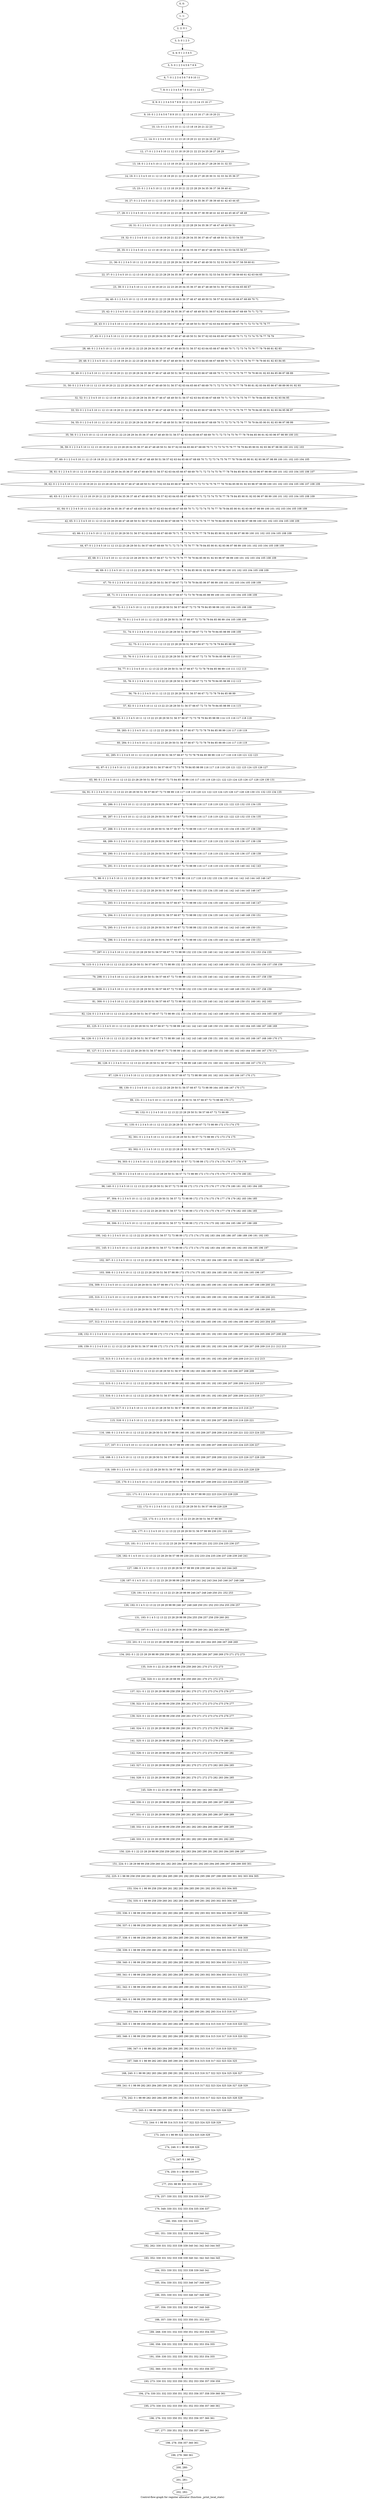 digraph G {
graph [label="Control-flow-graph for register allocator (function _print_local_stats)"]
0[label="0, 0: "];
1[label="1, 1: "];
2[label="2, 2: 0 1 "];
3[label="3, 3: 0 1 2 3 "];
4[label="4, 4: 0 1 2 3 4 5 "];
5[label="5, 5: 0 1 2 3 4 5 6 7 8 9 "];
6[label="6, 7: 0 1 2 3 4 5 6 7 8 9 10 11 "];
7[label="7, 8: 0 1 2 3 4 5 6 7 8 9 10 11 12 13 "];
8[label="8, 9: 0 1 2 3 4 5 6 7 8 9 10 11 12 13 14 15 16 17 "];
9[label="9, 10: 0 1 2 3 4 5 6 7 8 9 10 11 12 13 14 15 16 17 18 19 20 21 "];
10[label="10, 13: 0 1 2 3 4 5 10 11 12 13 18 19 20 21 22 23 "];
11[label="11, 14: 0 1 2 3 4 5 10 11 12 13 18 19 20 21 22 23 24 25 26 27 "];
12[label="12, 17: 0 1 2 3 4 5 10 11 12 13 18 19 20 21 22 23 24 25 26 27 28 29 "];
13[label="13, 18: 0 1 2 3 4 5 10 11 12 13 18 19 20 21 22 23 24 25 26 27 28 29 30 31 32 33 "];
14[label="14, 19: 0 1 2 3 4 5 10 11 12 13 18 19 20 21 22 23 24 25 26 27 28 29 30 31 32 33 34 35 36 37 "];
15[label="15, 23: 0 1 2 3 4 5 10 11 12 13 18 19 20 21 22 23 28 29 34 35 36 37 38 39 40 41 "];
16[label="16, 27: 0 1 2 3 4 5 10 11 12 13 18 19 20 21 22 23 28 29 34 35 36 37 38 39 40 41 42 43 44 45 "];
17[label="17, 28: 0 1 2 3 4 5 10 11 12 13 18 19 20 21 22 23 28 29 34 35 36 37 38 39 40 41 42 43 44 45 46 47 48 49 "];
18[label="18, 31: 0 1 2 3 4 5 10 11 12 13 18 19 20 21 22 23 28 29 34 35 36 37 46 47 48 49 50 51 "];
19[label="19, 32: 0 1 2 3 4 5 10 11 12 13 18 19 20 21 22 23 28 29 34 35 36 37 46 47 48 49 50 51 52 53 54 55 "];
20[label="20, 35: 0 1 2 3 4 5 10 11 12 13 18 19 20 21 22 23 28 29 34 35 36 37 46 47 48 49 50 51 52 53 54 55 56 57 "];
21[label="21, 36: 0 1 2 3 4 5 10 11 12 13 18 19 20 21 22 23 28 29 34 35 36 37 46 47 48 49 50 51 52 53 54 55 56 57 58 59 60 61 "];
22[label="22, 37: 0 1 2 3 4 5 10 11 12 13 18 19 20 21 22 23 28 29 34 35 36 37 46 47 48 49 50 51 52 53 54 55 56 57 58 59 60 61 62 63 64 65 "];
23[label="23, 39: 0 1 2 3 4 5 10 11 12 13 18 19 20 21 22 23 28 29 34 35 36 37 46 47 48 49 50 51 56 57 62 63 64 65 66 67 "];
24[label="24, 40: 0 1 2 3 4 5 10 11 12 13 18 19 20 21 22 23 28 29 34 35 36 37 46 47 48 49 50 51 56 57 62 63 64 65 66 67 68 69 70 71 "];
25[label="25, 42: 0 1 2 3 4 5 10 11 12 13 18 19 20 21 22 23 28 29 34 35 36 37 46 47 48 49 50 51 56 57 62 63 64 65 66 67 68 69 70 71 72 73 "];
26[label="26, 43: 0 1 2 3 4 5 10 11 12 13 18 19 20 21 22 23 28 29 34 35 36 37 46 47 48 49 50 51 56 57 62 63 64 65 66 67 68 69 70 71 72 73 74 75 76 77 "];
27[label="27, 45: 0 1 2 3 4 5 10 11 12 13 18 19 20 21 22 23 28 29 34 35 36 37 46 47 48 49 50 51 56 57 62 63 64 65 66 67 68 69 70 71 72 73 74 75 76 77 78 79 "];
28[label="28, 46: 0 1 2 3 4 5 10 11 12 13 18 19 20 21 22 23 28 29 34 35 36 37 46 47 48 49 50 51 56 57 62 63 64 65 66 67 68 69 70 71 72 73 74 75 76 77 78 79 80 81 82 83 "];
29[label="29, 48: 0 1 2 3 4 5 10 11 12 13 18 19 20 21 22 23 28 29 34 35 36 37 46 47 48 49 50 51 56 57 62 63 64 65 66 67 68 69 70 71 72 73 74 75 76 77 78 79 80 81 82 83 84 85 "];
30[label="30, 49: 0 1 2 3 4 5 10 11 12 13 18 19 20 21 22 23 28 29 34 35 36 37 46 47 48 49 50 51 56 57 62 63 64 65 66 67 68 69 70 71 72 73 74 75 76 77 78 79 80 81 82 83 84 85 86 87 88 89 "];
31[label="31, 50: 0 1 2 3 4 5 10 11 12 13 18 19 20 21 22 23 28 29 34 35 36 37 46 47 48 49 50 51 56 57 62 63 64 65 66 67 68 69 70 71 72 73 74 75 76 77 78 79 80 81 82 83 84 85 86 87 88 89 90 91 92 93 "];
32[label="32, 52: 0 1 2 3 4 5 10 11 12 13 18 19 20 21 22 23 28 29 34 35 36 37 46 47 48 49 50 51 56 57 62 63 64 65 66 67 68 69 70 71 72 73 74 75 76 77 78 79 84 85 90 91 92 93 94 95 "];
33[label="33, 53: 0 1 2 3 4 5 10 11 12 13 18 19 20 21 22 23 28 29 34 35 36 37 46 47 48 49 50 51 56 57 62 63 64 65 66 67 68 69 70 71 72 73 74 75 76 77 78 79 84 85 90 91 92 93 94 95 96 97 "];
34[label="34, 55: 0 1 2 3 4 5 10 11 12 13 18 19 20 21 22 23 28 29 34 35 36 37 46 47 48 49 50 51 56 57 62 63 64 65 66 67 68 69 70 71 72 73 74 75 76 77 78 79 84 85 90 91 92 93 96 97 98 99 "];
35[label="35, 56: 0 1 2 3 4 5 10 11 12 13 18 19 20 21 22 23 28 29 34 35 36 37 46 47 48 49 50 51 56 57 62 63 64 65 66 67 68 69 70 71 72 73 74 75 76 77 78 79 84 85 90 91 92 93 96 97 98 99 100 101 "];
36[label="36, 59: 0 1 2 3 4 5 10 11 12 13 18 19 20 21 22 23 28 29 34 35 36 37 46 47 48 49 50 51 56 57 62 63 64 65 66 67 68 69 70 71 72 73 74 75 76 77 78 79 84 85 90 91 92 93 96 97 98 99 100 101 102 103 "];
37[label="37, 60: 0 1 2 3 4 5 10 11 12 13 18 19 20 21 22 23 28 29 34 35 36 37 46 47 48 49 50 51 56 57 62 63 64 65 66 67 68 69 70 71 72 73 74 75 76 77 78 79 84 85 90 91 92 93 96 97 98 99 100 101 102 103 104 105 "];
38[label="38, 61: 0 1 2 3 4 5 10 11 12 13 18 19 20 21 22 23 28 29 34 35 36 37 46 47 48 49 50 51 56 57 62 63 64 65 66 67 68 69 70 71 72 73 74 75 76 77 78 79 84 85 90 91 92 93 96 97 98 99 100 101 102 103 104 105 106 107 "];
39[label="39, 62: 0 1 2 3 4 5 10 11 12 13 18 19 20 21 22 23 28 29 34 35 36 37 46 47 48 49 50 51 56 57 62 63 64 65 66 67 68 69 70 71 72 73 74 75 76 77 78 79 84 85 90 91 92 93 96 97 98 99 100 101 102 103 104 105 106 107 108 109 "];
40[label="40, 63: 0 1 2 3 4 5 10 11 12 13 18 19 20 21 22 23 28 29 34 35 36 37 46 47 48 49 50 51 56 57 62 63 64 65 66 67 68 69 70 71 72 73 74 75 76 77 78 79 84 85 90 91 92 93 96 97 98 99 100 101 102 103 104 105 108 109 "];
41[label="41, 64: 0 1 2 3 4 5 10 11 12 13 22 23 28 29 34 35 36 37 46 47 48 49 50 51 56 57 62 63 64 65 66 67 68 69 70 71 72 73 74 75 76 77 78 79 84 85 90 91 92 93 96 97 98 99 100 101 102 103 104 105 108 109 "];
42[label="42, 65: 0 1 2 3 4 5 10 11 12 13 22 23 28 29 46 47 48 49 50 51 56 57 62 63 64 65 66 67 68 69 70 71 72 73 74 75 76 77 78 79 84 85 90 91 92 93 96 97 98 99 100 101 102 103 104 105 108 109 "];
43[label="43, 66: 0 1 2 3 4 5 10 11 12 13 22 23 28 29 50 51 56 57 62 63 64 65 66 67 68 69 70 71 72 73 74 75 76 77 78 79 84 85 90 91 92 93 96 97 98 99 100 101 102 103 104 105 108 109 "];
44[label="44, 67: 0 1 2 3 4 5 10 11 12 13 22 23 28 29 50 51 56 57 66 67 68 69 70 71 72 73 74 75 76 77 78 79 84 85 90 91 92 93 96 97 98 99 100 101 102 103 104 105 108 109 "];
45[label="45, 68: 0 1 2 3 4 5 10 11 12 13 22 23 28 29 50 51 56 57 66 67 72 73 74 75 76 77 78 79 84 85 90 91 92 93 96 97 98 99 100 101 102 103 104 105 108 109 "];
46[label="46, 69: 0 1 2 3 4 5 10 11 12 13 22 23 28 29 50 51 56 57 66 67 72 73 78 79 84 85 90 91 92 93 96 97 98 99 100 101 102 103 104 105 108 109 "];
47[label="47, 70: 0 1 2 3 4 5 10 11 12 13 22 23 28 29 50 51 56 57 66 67 72 73 78 79 84 85 96 97 98 99 100 101 102 103 104 105 108 109 "];
48[label="48, 71: 0 1 2 3 4 5 10 11 12 13 22 23 28 29 50 51 56 57 66 67 72 73 78 79 84 85 98 99 100 101 102 103 104 105 108 109 "];
49[label="49, 72: 0 1 2 3 4 5 10 11 12 13 22 23 28 29 50 51 56 57 66 67 72 73 78 79 84 85 98 99 102 103 104 105 108 109 "];
50[label="50, 73: 0 1 2 3 4 5 10 11 12 13 22 23 28 29 50 51 56 57 66 67 72 73 78 79 84 85 98 99 104 105 108 109 "];
51[label="51, 74: 0 1 2 3 4 5 10 11 12 13 22 23 28 29 50 51 56 57 66 67 72 73 78 79 84 85 98 99 108 109 "];
52[label="52, 75: 0 1 2 3 4 5 10 11 12 13 22 23 28 29 50 51 56 57 66 67 72 73 78 79 84 85 98 99 "];
53[label="53, 76: 0 1 2 3 4 5 10 11 12 13 22 23 28 29 50 51 56 57 66 67 72 73 78 79 84 85 98 99 110 111 "];
54[label="54, 77: 0 1 2 3 4 5 10 11 12 13 22 23 28 29 50 51 56 57 66 67 72 73 78 79 84 85 98 99 110 111 112 113 "];
55[label="55, 78: 0 1 2 3 4 5 10 11 12 13 22 23 28 29 50 51 56 57 66 67 72 73 78 79 84 85 98 99 112 113 "];
56[label="56, 79: 0 1 2 3 4 5 10 11 12 13 22 23 28 29 50 51 56 57 66 67 72 73 78 79 84 85 98 99 "];
57[label="57, 82: 0 1 2 3 4 5 10 11 12 13 22 23 28 29 50 51 56 57 66 67 72 73 78 79 84 85 98 99 114 115 "];
58[label="58, 83: 0 1 2 3 4 5 10 11 12 13 22 23 28 29 50 51 56 57 66 67 72 73 78 79 84 85 98 99 114 115 116 117 118 119 "];
59[label="59, 283: 0 1 2 3 4 5 10 11 12 13 22 23 28 29 50 51 56 57 66 67 72 73 78 79 84 85 98 99 116 117 118 119 "];
60[label="60, 284: 0 1 2 3 4 5 10 11 12 13 22 23 28 29 50 51 56 57 66 67 72 73 78 79 84 85 98 99 116 117 118 119 "];
61[label="61, 285: 0 1 2 3 4 5 10 11 12 13 22 23 28 29 50 51 56 57 66 67 72 73 78 79 84 85 98 99 116 117 118 119 120 121 122 123 "];
62[label="62, 87: 0 1 2 3 4 5 10 11 12 13 22 23 28 29 50 51 56 57 66 67 72 73 78 79 84 85 98 99 116 117 118 119 120 121 122 123 124 125 126 127 "];
63[label="63, 90: 0 1 2 3 4 5 10 11 12 13 22 23 28 29 50 51 56 57 66 67 72 73 84 85 98 99 116 117 118 119 120 121 122 123 124 125 126 127 128 129 130 131 "];
64[label="64, 91: 0 1 2 3 4 5 10 11 12 13 22 23 28 29 50 51 56 57 66 67 72 73 98 99 116 117 118 119 120 121 122 123 124 125 126 127 128 129 130 131 132 133 134 135 "];
65[label="65, 286: 0 1 2 3 4 5 10 11 12 13 22 23 28 29 50 51 56 57 66 67 72 73 98 99 116 117 118 119 120 121 122 123 132 133 134 135 "];
66[label="66, 287: 0 1 2 3 4 5 10 11 12 13 22 23 28 29 50 51 56 57 66 67 72 73 98 99 116 117 118 119 120 121 122 123 132 133 134 135 "];
67[label="67, 288: 0 1 2 3 4 5 10 11 12 13 22 23 28 29 50 51 56 57 66 67 72 73 98 99 116 117 118 119 132 133 134 135 136 137 138 139 "];
68[label="68, 289: 0 1 2 3 4 5 10 11 12 13 22 23 28 29 50 51 56 57 66 67 72 73 98 99 116 117 118 119 132 133 134 135 136 137 138 139 "];
69[label="69, 290: 0 1 2 3 4 5 10 11 12 13 22 23 28 29 50 51 56 57 66 67 72 73 98 99 116 117 118 119 132 133 134 135 136 137 138 139 "];
70[label="70, 291: 0 1 2 3 4 5 10 11 12 13 22 23 28 29 50 51 56 57 66 67 72 73 98 99 116 117 118 119 132 133 134 135 140 141 142 143 "];
71[label="71, 98: 0 1 2 3 4 5 10 11 12 13 22 23 28 29 50 51 56 57 66 67 72 73 98 99 116 117 118 119 132 133 134 135 140 141 142 143 144 145 146 147 "];
72[label="72, 292: 0 1 2 3 4 5 10 11 12 13 22 23 28 29 50 51 56 57 66 67 72 73 98 99 132 133 134 135 140 141 142 143 144 145 146 147 "];
73[label="73, 293: 0 1 2 3 4 5 10 11 12 13 22 23 28 29 50 51 56 57 66 67 72 73 98 99 132 133 134 135 140 141 142 143 144 145 146 147 "];
74[label="74, 294: 0 1 2 3 4 5 10 11 12 13 22 23 28 29 50 51 56 57 66 67 72 73 98 99 132 133 134 135 140 141 142 143 148 149 150 151 "];
75[label="75, 295: 0 1 2 3 4 5 10 11 12 13 22 23 28 29 50 51 56 57 66 67 72 73 98 99 132 133 134 135 140 141 142 143 148 149 150 151 "];
76[label="76, 296: 0 1 2 3 4 5 10 11 12 13 22 23 28 29 50 51 56 57 66 67 72 73 98 99 132 133 134 135 140 141 142 143 148 149 150 151 "];
77[label="77, 297: 0 1 2 3 4 5 10 11 12 13 22 23 28 29 50 51 56 57 66 67 72 73 98 99 132 133 134 135 140 141 142 143 148 149 150 151 152 153 154 155 "];
78[label="78, 115: 0 1 2 3 4 5 10 11 12 13 22 23 28 29 50 51 56 57 66 67 72 73 98 99 132 133 134 135 140 141 142 143 148 149 150 151 152 153 154 155 156 157 158 159 "];
79[label="79, 298: 0 1 2 3 4 5 10 11 12 13 22 23 28 29 50 51 56 57 66 67 72 73 98 99 132 133 134 135 140 141 142 143 148 149 150 151 156 157 158 159 "];
80[label="80, 299: 0 1 2 3 4 5 10 11 12 13 22 23 28 29 50 51 56 57 66 67 72 73 98 99 132 133 134 135 140 141 142 143 148 149 150 151 156 157 158 159 "];
81[label="81, 300: 0 1 2 3 4 5 10 11 12 13 22 23 28 29 50 51 56 57 66 67 72 73 98 99 132 133 134 135 140 141 142 143 148 149 150 151 160 161 162 163 "];
82[label="82, 124: 0 1 2 3 4 5 10 11 12 13 22 23 28 29 50 51 56 57 66 67 72 73 98 99 132 133 134 135 140 141 142 143 148 149 150 151 160 161 162 163 164 165 166 167 "];
83[label="83, 125: 0 1 2 3 4 5 10 11 12 13 22 23 28 29 50 51 56 57 66 67 72 73 98 99 140 141 142 143 148 149 150 151 160 161 162 163 164 165 166 167 168 169 "];
84[label="84, 126: 0 1 2 3 4 5 10 11 12 13 22 23 28 29 50 51 56 57 66 67 72 73 98 99 140 141 142 143 148 149 150 151 160 161 162 163 164 165 166 167 168 169 170 171 "];
85[label="85, 127: 0 1 2 3 4 5 10 11 12 13 22 23 28 29 50 51 56 57 66 67 72 73 98 99 140 141 142 143 148 149 150 151 160 161 162 163 164 165 166 167 170 171 "];
86[label="86, 128: 0 1 2 3 4 5 10 11 12 13 22 23 28 29 50 51 56 57 66 67 72 73 98 99 148 149 150 151 160 161 162 163 164 165 166 167 170 171 "];
87[label="87, 129: 0 1 2 3 4 5 10 11 12 13 22 23 28 29 50 51 56 57 66 67 72 73 98 99 160 161 162 163 164 165 166 167 170 171 "];
88[label="88, 130: 0 1 2 3 4 5 10 11 12 13 22 23 28 29 50 51 56 57 66 67 72 73 98 99 164 165 166 167 170 171 "];
89[label="89, 131: 0 1 2 3 4 5 10 11 12 13 22 23 28 29 50 51 56 57 66 67 72 73 98 99 170 171 "];
90[label="90, 132: 0 1 2 3 4 5 10 11 12 13 22 23 28 29 50 51 56 57 66 67 72 73 98 99 "];
91[label="91, 135: 0 1 2 3 4 5 10 11 12 13 22 23 28 29 50 51 56 57 66 67 72 73 98 99 172 173 174 175 "];
92[label="92, 301: 0 1 2 3 4 5 10 11 12 13 22 23 28 29 50 51 56 57 72 73 98 99 172 173 174 175 "];
93[label="93, 302: 0 1 2 3 4 5 10 11 12 13 22 23 28 29 50 51 56 57 72 73 98 99 172 173 174 175 "];
94[label="94, 303: 0 1 2 3 4 5 10 11 12 13 22 23 28 29 50 51 56 57 72 73 98 99 172 173 174 175 176 177 178 179 "];
95[label="95, 139: 0 1 2 3 4 5 10 11 12 13 22 23 28 29 50 51 56 57 72 73 98 99 172 173 174 175 176 177 178 179 180 181 "];
96[label="96, 140: 0 1 2 3 4 5 10 11 12 13 22 23 28 29 50 51 56 57 72 73 98 99 172 173 174 175 176 177 178 179 180 181 182 183 184 185 "];
97[label="97, 304: 0 1 2 3 4 5 10 11 12 13 22 23 28 29 50 51 56 57 72 73 98 99 172 173 174 175 176 177 178 179 182 183 184 185 "];
98[label="98, 305: 0 1 2 3 4 5 10 11 12 13 22 23 28 29 50 51 56 57 72 73 98 99 172 173 174 175 176 177 178 179 182 183 184 185 "];
99[label="99, 306: 0 1 2 3 4 5 10 11 12 13 22 23 28 29 50 51 56 57 72 73 98 99 172 173 174 175 182 183 184 185 186 187 188 189 "];
100[label="100, 142: 0 1 2 3 4 5 10 11 12 13 22 23 28 29 50 51 56 57 72 73 98 99 172 173 174 175 182 183 184 185 186 187 188 189 190 191 192 193 "];
101[label="101, 145: 0 1 2 3 4 5 10 11 12 13 22 23 28 29 50 51 56 57 72 73 98 99 172 173 174 175 182 183 184 185 190 191 192 193 194 195 196 197 "];
102[label="102, 307: 0 1 2 3 4 5 10 11 12 13 22 23 28 29 50 51 56 57 98 99 172 173 174 175 182 183 184 185 190 191 192 193 194 195 196 197 "];
103[label="103, 308: 0 1 2 3 4 5 10 11 12 13 22 23 28 29 50 51 56 57 98 99 172 173 174 175 182 183 184 185 190 191 192 193 194 195 196 197 "];
104[label="104, 309: 0 1 2 3 4 5 10 11 12 13 22 23 28 29 50 51 56 57 98 99 172 173 174 175 182 183 184 185 190 191 192 193 194 195 196 197 198 199 200 201 "];
105[label="105, 310: 0 1 2 3 4 5 10 11 12 13 22 23 28 29 50 51 56 57 98 99 172 173 174 175 182 183 184 185 190 191 192 193 194 195 196 197 198 199 200 201 "];
106[label="106, 311: 0 1 2 3 4 5 10 11 12 13 22 23 28 29 50 51 56 57 98 99 172 173 174 175 182 183 184 185 190 191 192 193 194 195 196 197 198 199 200 201 "];
107[label="107, 312: 0 1 2 3 4 5 10 11 12 13 22 23 28 29 50 51 56 57 98 99 172 173 174 175 182 183 184 185 190 191 192 193 194 195 196 197 202 203 204 205 "];
108[label="108, 152: 0 1 2 3 4 5 10 11 12 13 22 23 28 29 50 51 56 57 98 99 172 173 174 175 182 183 184 185 190 191 192 193 194 195 196 197 202 203 204 205 206 207 208 209 "];
109[label="109, 159: 0 1 2 3 4 5 10 11 12 13 22 23 28 29 50 51 56 57 98 99 172 173 174 175 182 183 184 185 190 191 192 193 194 195 196 197 206 207 208 209 210 211 212 213 "];
110[label="110, 313: 0 1 2 3 4 5 10 11 12 13 22 23 28 29 50 51 56 57 98 99 182 183 184 185 190 191 192 193 206 207 208 209 210 211 212 213 "];
111[label="111, 314: 0 1 2 3 4 5 10 11 12 13 22 23 28 29 50 51 56 57 98 99 182 183 184 185 190 191 192 193 206 207 208 209 "];
112[label="112, 315: 0 1 2 3 4 5 10 11 12 13 22 23 28 29 50 51 56 57 98 99 182 183 184 185 190 191 192 193 206 207 208 209 214 215 216 217 "];
113[label="113, 316: 0 1 2 3 4 5 10 11 12 13 22 23 28 29 50 51 56 57 98 99 182 183 184 185 190 191 192 193 206 207 208 209 214 215 216 217 "];
114[label="114, 317: 0 1 2 3 4 5 10 11 12 13 22 23 28 29 50 51 56 57 98 99 190 191 192 193 206 207 208 209 214 215 216 217 "];
115[label="115, 318: 0 1 2 3 4 5 10 11 12 13 22 23 28 29 50 51 56 57 98 99 190 191 192 193 206 207 208 209 218 219 220 221 "];
116[label="116, 166: 0 1 2 3 4 5 10 11 12 13 22 23 28 29 50 51 56 57 98 99 190 191 192 193 206 207 208 209 218 219 220 221 222 223 224 225 "];
117[label="117, 167: 0 1 2 3 4 5 10 11 12 13 22 23 28 29 50 51 56 57 98 99 190 191 192 193 206 207 208 209 222 223 224 225 226 227 "];
118[label="118, 168: 0 1 2 3 4 5 10 11 12 13 22 23 28 29 50 51 56 57 98 99 190 191 192 193 206 207 208 209 222 223 224 225 226 227 228 229 "];
119[label="119, 169: 0 1 2 3 4 5 10 11 12 13 22 23 28 29 50 51 56 57 98 99 190 191 192 193 206 207 208 209 222 223 224 225 228 229 "];
120[label="120, 170: 0 1 2 3 4 5 10 11 12 13 22 23 28 29 50 51 56 57 98 99 206 207 208 209 222 223 224 225 228 229 "];
121[label="121, 171: 0 1 2 3 4 5 10 11 12 13 22 23 28 29 50 51 56 57 98 99 222 223 224 225 228 229 "];
122[label="122, 172: 0 1 2 3 4 5 10 11 12 13 22 23 28 29 50 51 56 57 98 99 228 229 "];
123[label="123, 173: 0 1 2 3 4 5 10 11 12 13 22 23 28 29 50 51 56 57 98 99 "];
124[label="124, 177: 0 1 2 3 4 5 10 11 12 13 22 23 28 29 50 51 56 57 98 99 230 231 232 233 "];
125[label="125, 181: 0 1 2 3 4 5 10 11 12 13 22 23 28 29 56 57 98 99 230 231 232 233 234 235 236 237 "];
126[label="126, 182: 0 1 4 5 10 11 12 13 22 23 28 29 56 57 98 99 230 231 232 233 234 235 236 237 238 239 240 241 "];
127[label="127, 186: 0 1 4 5 10 11 12 13 22 23 28 29 56 57 98 99 238 239 240 241 242 243 244 245 "];
128[label="128, 187: 0 1 4 5 10 11 12 13 22 23 28 29 98 99 238 239 240 241 242 243 244 245 246 247 248 249 "];
129[label="129, 191: 0 1 4 5 10 11 12 13 22 23 28 29 98 99 246 247 248 249 250 251 252 253 "];
130[label="130, 192: 0 1 4 5 12 13 22 23 28 29 98 99 246 247 248 249 250 251 252 253 254 255 256 257 "];
131[label="131, 193: 0 1 4 5 12 13 22 23 28 29 98 99 254 255 256 257 258 259 260 261 "];
132[label="132, 197: 0 1 4 5 12 13 22 23 28 29 98 99 258 259 260 261 262 263 264 265 "];
133[label="133, 201: 0 1 12 13 22 23 28 29 98 99 258 259 260 261 262 263 264 265 266 267 268 269 "];
134[label="134, 202: 0 1 22 23 28 29 98 99 258 259 260 261 262 263 264 265 266 267 268 269 270 271 272 273 "];
135[label="135, 319: 0 1 22 23 28 29 98 99 258 259 260 261 270 271 272 273 "];
136[label="136, 320: 0 1 22 23 28 29 98 99 258 259 260 261 270 271 272 273 "];
137[label="137, 321: 0 1 22 23 28 29 98 99 258 259 260 261 270 271 272 273 274 275 276 277 "];
138[label="138, 322: 0 1 22 23 28 29 98 99 258 259 260 261 270 271 272 273 274 275 276 277 "];
139[label="139, 323: 0 1 22 23 28 29 98 99 258 259 260 261 270 271 272 273 274 275 276 277 "];
140[label="140, 324: 0 1 22 23 28 29 98 99 258 259 260 261 270 271 272 273 278 279 280 281 "];
141[label="141, 325: 0 1 22 23 28 29 98 99 258 259 260 261 270 271 272 273 278 279 280 281 "];
142[label="142, 326: 0 1 22 23 28 29 98 99 258 259 260 261 270 271 272 273 278 279 280 281 "];
143[label="143, 327: 0 1 22 23 28 29 98 99 258 259 260 261 270 271 272 273 282 283 284 285 "];
144[label="144, 328: 0 1 22 23 28 29 98 99 258 259 260 261 270 271 272 273 282 283 284 285 "];
145[label="145, 329: 0 1 22 23 28 29 98 99 258 259 260 261 282 283 284 285 "];
146[label="146, 330: 0 1 22 23 28 29 98 99 258 259 260 261 282 283 284 285 286 287 288 289 "];
147[label="147, 331: 0 1 22 23 28 29 98 99 258 259 260 261 282 283 284 285 286 287 288 289 "];
148[label="148, 332: 0 1 22 23 28 29 98 99 258 259 260 261 282 283 284 285 286 287 288 289 "];
149[label="149, 333: 0 1 22 23 28 29 98 99 258 259 260 261 282 283 284 285 290 291 292 293 "];
150[label="150, 220: 0 1 22 23 28 29 98 99 258 259 260 261 282 283 284 285 290 291 292 293 294 295 296 297 "];
151[label="151, 224: 0 1 28 29 98 99 258 259 260 261 282 283 284 285 290 291 292 293 294 295 296 297 298 299 300 301 "];
152[label="152, 225: 0 1 98 99 258 259 260 261 282 283 284 285 290 291 292 293 294 295 296 297 298 299 300 301 302 303 304 305 "];
153[label="153, 334: 0 1 98 99 258 259 260 261 282 283 284 285 290 291 292 293 302 303 304 305 "];
154[label="154, 335: 0 1 98 99 258 259 260 261 282 283 284 285 290 291 292 293 302 303 304 305 "];
155[label="155, 336: 0 1 98 99 258 259 260 261 282 283 284 285 290 291 292 293 302 303 304 305 306 307 308 309 "];
156[label="156, 337: 0 1 98 99 258 259 260 261 282 283 284 285 290 291 292 293 302 303 304 305 306 307 308 309 "];
157[label="157, 338: 0 1 98 99 258 259 260 261 282 283 284 285 290 291 292 293 302 303 304 305 306 307 308 309 "];
158[label="158, 339: 0 1 98 99 258 259 260 261 282 283 284 285 290 291 292 293 302 303 304 305 310 311 312 313 "];
159[label="159, 340: 0 1 98 99 258 259 260 261 282 283 284 285 290 291 292 293 302 303 304 305 310 311 312 313 "];
160[label="160, 341: 0 1 98 99 258 259 260 261 282 283 284 285 290 291 292 293 302 303 304 305 310 311 312 313 "];
161[label="161, 342: 0 1 98 99 258 259 260 261 282 283 284 285 290 291 292 293 302 303 304 305 314 315 316 317 "];
162[label="162, 343: 0 1 98 99 258 259 260 261 282 283 284 285 290 291 292 293 302 303 304 305 314 315 316 317 "];
163[label="163, 344: 0 1 98 99 258 259 260 261 282 283 284 285 290 291 292 293 314 315 316 317 "];
164[label="164, 345: 0 1 98 99 258 259 260 261 282 283 284 285 290 291 292 293 314 315 316 317 318 319 320 321 "];
165[label="165, 346: 0 1 98 99 258 259 260 261 282 283 284 285 290 291 292 293 314 315 316 317 318 319 320 321 "];
166[label="166, 347: 0 1 98 99 282 283 284 285 290 291 292 293 314 315 316 317 318 319 320 321 "];
167[label="167, 348: 0 1 98 99 282 283 284 285 290 291 292 293 314 315 316 317 322 323 324 325 "];
168[label="168, 240: 0 1 98 99 282 283 284 285 290 291 292 293 314 315 316 317 322 323 324 325 326 327 "];
169[label="169, 241: 0 1 98 99 282 283 284 285 290 291 292 293 314 315 316 317 322 323 324 325 326 327 328 329 "];
170[label="170, 242: 0 1 98 99 282 283 284 285 290 291 292 293 314 315 316 317 322 323 324 325 328 329 "];
171[label="171, 243: 0 1 98 99 290 291 292 293 314 315 316 317 322 323 324 325 328 329 "];
172[label="172, 244: 0 1 98 99 314 315 316 317 322 323 324 325 328 329 "];
173[label="173, 245: 0 1 98 99 322 323 324 325 328 329 "];
174[label="174, 246: 0 1 98 99 328 329 "];
175[label="175, 247: 0 1 98 99 "];
176[label="176, 250: 0 1 98 99 330 331 "];
177[label="177, 253: 98 99 330 331 332 333 "];
178[label="178, 257: 330 331 332 333 334 335 336 337 "];
179[label="179, 349: 330 331 332 333 334 335 336 337 "];
180[label="180, 350: 330 331 332 333 "];
181[label="181, 351: 330 331 332 333 338 339 340 341 "];
182[label="182, 262: 330 331 332 333 338 339 340 341 342 343 344 345 "];
183[label="183, 352: 330 331 332 333 338 339 340 341 342 343 344 345 "];
184[label="184, 353: 330 331 332 333 338 339 340 341 "];
185[label="185, 354: 330 331 332 333 346 347 348 349 "];
186[label="186, 355: 330 331 332 333 346 347 348 349 "];
187[label="187, 356: 330 331 332 333 346 347 348 349 "];
188[label="188, 357: 330 331 332 333 350 351 352 353 "];
189[label="189, 268: 330 331 332 333 350 351 352 353 354 355 "];
190[label="190, 358: 330 331 332 333 350 351 352 353 354 355 "];
191[label="191, 359: 330 331 332 333 350 351 352 353 354 355 "];
192[label="192, 360: 330 331 332 333 350 351 352 353 356 357 "];
193[label="193, 273: 330 331 332 333 350 351 352 353 356 357 358 359 "];
194[label="194, 274: 330 331 332 333 350 351 352 353 356 357 358 359 360 361 "];
195[label="195, 275: 330 331 332 333 350 351 352 353 356 357 360 361 "];
196[label="196, 276: 332 333 350 351 352 353 356 357 360 361 "];
197[label="197, 277: 350 351 352 353 356 357 360 361 "];
198[label="198, 278: 356 357 360 361 "];
199[label="199, 279: 360 361 "];
200[label="200, 280: "];
201[label="201, 281: "];
202[label="202, 282: "];
0->1 ;
1->2 ;
2->3 ;
3->4 ;
4->5 ;
5->6 ;
6->7 ;
7->8 ;
8->9 ;
9->10 ;
10->11 ;
11->12 ;
12->13 ;
13->14 ;
14->15 ;
15->16 ;
16->17 ;
17->18 ;
18->19 ;
19->20 ;
20->21 ;
21->22 ;
22->23 ;
23->24 ;
24->25 ;
25->26 ;
26->27 ;
27->28 ;
28->29 ;
29->30 ;
30->31 ;
31->32 ;
32->33 ;
33->34 ;
34->35 ;
35->36 ;
36->37 ;
37->38 ;
38->39 ;
39->40 ;
40->41 ;
41->42 ;
42->43 ;
43->44 ;
44->45 ;
45->46 ;
46->47 ;
47->48 ;
48->49 ;
49->50 ;
50->51 ;
51->52 ;
52->53 ;
53->54 ;
54->55 ;
55->56 ;
56->57 ;
57->58 ;
58->59 ;
59->60 ;
60->61 ;
61->62 ;
62->63 ;
63->64 ;
64->65 ;
65->66 ;
66->67 ;
67->68 ;
68->69 ;
69->70 ;
70->71 ;
71->72 ;
72->73 ;
73->74 ;
74->75 ;
75->76 ;
76->77 ;
77->78 ;
78->79 ;
79->80 ;
80->81 ;
81->82 ;
82->83 ;
83->84 ;
84->85 ;
85->86 ;
86->87 ;
87->88 ;
88->89 ;
89->90 ;
90->91 ;
91->92 ;
92->93 ;
93->94 ;
94->95 ;
95->96 ;
96->97 ;
97->98 ;
98->99 ;
99->100 ;
100->101 ;
101->102 ;
102->103 ;
103->104 ;
104->105 ;
105->106 ;
106->107 ;
107->108 ;
108->109 ;
109->110 ;
110->111 ;
111->112 ;
112->113 ;
113->114 ;
114->115 ;
115->116 ;
116->117 ;
117->118 ;
118->119 ;
119->120 ;
120->121 ;
121->122 ;
122->123 ;
123->124 ;
124->125 ;
125->126 ;
126->127 ;
127->128 ;
128->129 ;
129->130 ;
130->131 ;
131->132 ;
132->133 ;
133->134 ;
134->135 ;
135->136 ;
136->137 ;
137->138 ;
138->139 ;
139->140 ;
140->141 ;
141->142 ;
142->143 ;
143->144 ;
144->145 ;
145->146 ;
146->147 ;
147->148 ;
148->149 ;
149->150 ;
150->151 ;
151->152 ;
152->153 ;
153->154 ;
154->155 ;
155->156 ;
156->157 ;
157->158 ;
158->159 ;
159->160 ;
160->161 ;
161->162 ;
162->163 ;
163->164 ;
164->165 ;
165->166 ;
166->167 ;
167->168 ;
168->169 ;
169->170 ;
170->171 ;
171->172 ;
172->173 ;
173->174 ;
174->175 ;
175->176 ;
176->177 ;
177->178 ;
178->179 ;
179->180 ;
180->181 ;
181->182 ;
182->183 ;
183->184 ;
184->185 ;
185->186 ;
186->187 ;
187->188 ;
188->189 ;
189->190 ;
190->191 ;
191->192 ;
192->193 ;
193->194 ;
194->195 ;
195->196 ;
196->197 ;
197->198 ;
198->199 ;
199->200 ;
200->201 ;
201->202 ;
}
